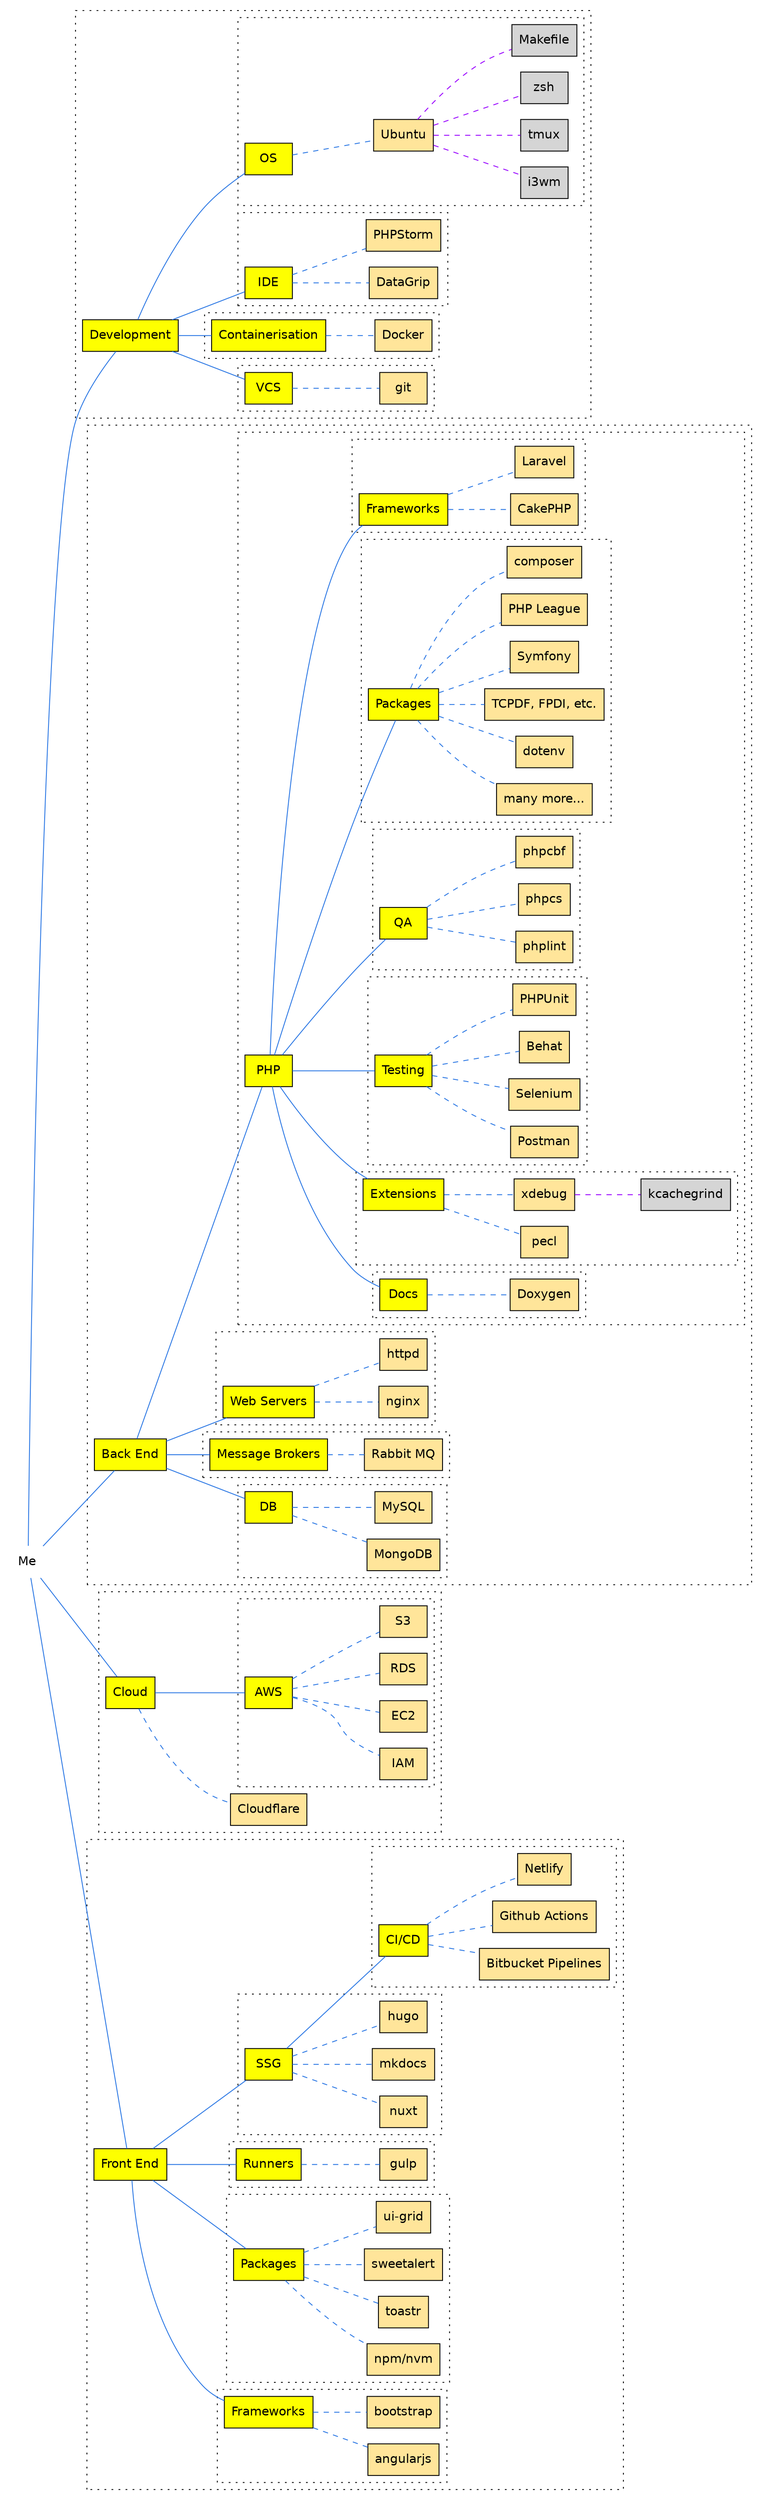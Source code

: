 digraph {
    rankdir=LR;

    me [label="Me" shape="none" fontname = "helvetica"];

    subgraph cluster_development {
        graph[style=dotted];
        dev_setup [label="Development" shape="box" style=filled, fillcolor="#feff00" fontname = "helvetica"];

        vcs [label="VCS" shape="box" style=filled, fillcolor="#feff00" fontname = "helvetica"];
        subgraph cluster_vcs {
            graph[style=dotted];
            git [label="git" shape="box" style=filled, fillcolor="#ffe59a" fontname = "helvetica" URL="https://git-scm.com"];

            vcs -> git [style=dashed, color="#2c78e4" arrowhead=none];
        }
        dev_setup -> vcs [color="#2c78e4" arrowhead=none];

        container [label="Containerisation" shape="box" style=filled, fillcolor="#feff00" fontname = "helvetica"];
        subgraph cluster_containerisation {
            graph[style=dotted];
            docker [label="Docker" shape="box" style=filled, fillcolor="#ffe59a" fontname = "helvetica" URL="https://www.docker.com"];

            container -> docker [style=dashed, color="#2c78e4" arrowhead=none];
        }
        dev_setup -> container [color="#2c78e4" arrowhead=none];

        ide [label="IDE" shape="box" style=filled, fillcolor="#feff00" fontname = "helvetica"];
        subgraph cluster_ide {
            graph[style=dotted];
            datagrip [label="DataGrip" shape="box" style=filled, fillcolor="#ffe59a" fontname = "helvetica" URL="https://www.jetbrains.com/datagrip/"];
            phpstorm [label="PHPStorm" shape="box" style=filled, fillcolor="#ffe59a" fontname = "helvetica" URL="https://www.jetbrains.com/phpstorm/"];

            ide -> datagrip [style=dashed, color="#2c78e4" arrowhead=none];
            ide -> phpstorm [style=dashed, color="#2c78e4" arrowhead=none];
        }
        dev_setup -> ide [color="#2c78e4" arrowhead=none];

        os [label="OS" shape="box" style=filled, fillcolor="#feff00" fontname = "helvetica"];
        subgraph cluster_os {
            graph[style=dotted];
            ubuntu [label="Ubuntu" shape="box" style=filled, fillcolor="#ffe59a" fontname = "helvetica" URL="https://regolith-linux.org"];
            i3wm [label="i3wm" shape="box" style=filled, fillcolor="#d5d5d5" fontname = "helvetica" URL="https://i3wm.org"];
            tmux [label="tmux" shape="box" style=filled, fillcolor="#d5d5d5" fontname = "helvetica" URL="https://github.com/tmux/tmux/wiki/Getting-Started"];
            zsh [label="zsh" shape="box" style=filled, fillcolor="#d5d5d5" fontname = "helvetica" URL="https://ohmyz.sh"];
            make [label="Makefile" shape="box" style=filled, fillcolor="#d5d5d5" fontname = "helvetica" URL="https://www.gnu.org/software/make/"];

            os -> ubuntu [style=dashed, color="#2c78e4" arrowhead=none];
            ubuntu -> i3wm [style=dashed, color="#9900ff" arrowhead=none];
            ubuntu -> tmux [style=dashed, color="#9900ff" arrowhead=none];
            ubuntu -> zsh [style=dashed, color="#9900ff" arrowhead=none];
            ubuntu -> make [style=dashed, color="#9900ff" arrowhead=none];
        }
        dev_setup -> os [color="#2c78e4" arrowhead=none];
    }
    me -> dev_setup [color="#2c78e4" arrowhead=none];

    subgraph cluster_back_end {
        graph[style=dotted];
        back_end [label="Back End" shape="box" style=filled, fillcolor="#feff00" fontname = "helvetica"];
        
        database [label="DB" shape="box" style=filled, fillcolor="#feff00" fontname = "helvetica"];
        subgraph cluster_database {
            graph[style=dotted];
            mongodb [label="MongoDB" shape="box" style=filled, fillcolor="#ffe59a" fontname = "helvetica" URL="https://www.mongodb.com"];
            mysql [label="MySQL" shape="box" style=filled, fillcolor="#ffe59a" fontname = "helvetica" URL="https://www.mysql.com"];

            database -> mongodb [style=dashed, color="#2c78e4" arrowhead=none];
            database -> mysql [style=dashed, color="#2c78e4" arrowhead=none];
        }
        back_end -> database  [color="#2c78e4" arrowhead=none];

        message_brokers [label="Message Brokers" shape="box" style=filled, fillcolor="#feff00" fontname = "helvetica"];
        subgraph cluster_message_brokers {
            graph[style=dotted];
            rabbitmq [label="Rabbit MQ" shape="box" style=filled, fillcolor="#ffe59a" fontname = "helvetica" URL="https://www.rabbitmq.com"];
            message_brokers -> rabbitmq [style=dashed, color="#2c78e4" arrowhead=none];
        }
        back_end -> message_brokers [color="#2c78e4" arrowhead=none];

        servers [label="Web Servers" shape="box" style=filled, fillcolor="#feff00" fontname = "helvetica"];
        subgraph cluster_servers {
            graph[style=dotted];
            nginx [label="nginx" shape="box" style=filled, fillcolor="#ffe59a" fontname = "helvetica" URL="https://www.nginx.com"];
            apache [label="httpd" shape="box" style=filled, fillcolor="#ffe59a" fontname = "helvetica" URL="https://httpd.apache.org"];

            servers -> nginx [style=dashed, color="#2c78e4" arrowhead=none];
            servers -> apache [style=dashed, color="#2c78e4" arrowhead=none];
        }
        back_end -> servers [color="#2c78e4" arrowhead=none];

        subgraph cluster_php {
            php [label="PHP" shape="box" style=filled, fillcolor="#feff00" fontname = "helvetica"];

            php_docs [label="Docs" shape="box" style=filled, fillcolor="#feff00" fontname = "helvetica"];
            subgraph cluster_php_docs {
                graph[style=dotted];
                doxygen [label="Doxygen" shape="box" style=filled, fillcolor="#ffe59a" fontname = "helvetica" URL="https://www.doxygen.nl/index.html"];

                php_docs -> doxygen [style=dashed, color="#2c78e4" arrowhead=none];
            }
            php -> php_docs [color="#2c78e4" arrowhead=none];

            php_ext [label="Extensions" shape="box" style=filled, fillcolor="#feff00" fontname = "helvetica"];
            subgraph cluster_php_ext {
                graph[style=dotted];
                pecl [label="pecl" shape="box" style=filled, fillcolor="#ffe59a" fontname = "helvetica" URL="https://pecl.php.net"];
                xdebug [label="xdebug" shape="box" style=filled, fillcolor="#ffe59a" fontname = "helvetica" URL="https://xdebug.org"];
                kcachegrind [label="kcachegrind" shape="box" style=filled, fillcolor="#d5d5d5" fontname = "helvetica" URL="https://kcachegrind.github.io/html/Home.html"];

                php_ext -> pecl [style=dashed, color="#2c78e4" arrowhead=none];
                php_ext -> xdebug [style=dashed, color="#2c78e4" arrowhead=none];
                xdebug -> kcachegrind [style=dashed, color="#9900ff" arrowhead=none];
            }
            php -> php_ext [color="#2c78e4" arrowhead=none];

            php_testing [label="Testing" shape="box" style=filled, fillcolor="#feff00" fontname = "helvetica"];
            subgraph cluster_php_testing {
                graph[style=dotted];
                postman [label="Postman" shape="box" style=filled, fillcolor="#ffe59a" fontname = "helvetica" URL="https://www.postman.com"];
                selenium [label="Selenium" shape="box" style=filled, fillcolor="#ffe59a" fontname = "helvetica" URL="https://www.selenium.dev/documentation/en/webdriver/"];
                behat [label="Behat" shape="box" style=filled, fillcolor="#ffe59a" fontname = "helvetica" URL="https://docs.behat.org/en/latest/"];
                phpunit [label="PHPUnit" shape="box" style=filled, fillcolor="#ffe59a" fontname = "helvetica" URL="https://phpunit.de"];

                php_testing -> phpunit [style=dashed, color="#2c78e4" arrowhead=none];
                php_testing -> behat [style=dashed, color="#2c78e4" arrowhead=none];
                php_testing -> selenium [style=dashed, color="#2c78e4" arrowhead=none];
                php_testing -> postman [style=dashed, color="#2c78e4" arrowhead=none];
            }
            php -> php_testing [color="#2c78e4" arrowhead=none];

            php_qa [label="QA" shape="box" style=filled, fillcolor="#feff00" fontname = "helvetica" URL="https://phpqa.io/index.html"];
            subgraph cluster_php_qa {
                graph[style=dotted];
                phplint [label="phplint" shape="box" style=filled, fillcolor="#ffe59a" fontname = "helvetica" URL="https://github.com/overtrue/phplint"];
                phpcs [label="phpcs" shape="box" style=filled, fillcolor="#ffe59a" fontname = "helvetica" URL="https://github.com/squizlabs/PHP_CodeSniffer"];
                phpcbf [label="phpcbf" shape="box" style=filled, fillcolor="#ffe59a" fontname = "helvetica" URL="https://github.com/squizlabs/PHP_CodeSniffer"];

                php_qa -> phplint [style=dashed, color="#2c78e4" arrowhead=none];
                php_qa -> phpcs [style=dashed, color="#2c78e4" arrowhead=none];
                php_qa -> phpcbf [style=dashed, color="#2c78e4" arrowhead=none];
            }
            php -> php_qa [color="#2c78e4" arrowhead=none];

            php_packages [label="Packages" shape="box" style=filled, fillcolor="#feff00" fontname = "helvetica"];
            subgraph cluster_php_packages {
                graph[style=dotted];
                more [label="many more..." shape="box" style=filled, fillcolor="#ffe59a" fontname = "helvetica"];
                dotenv [label="dotenv" shape="box" style=filled, fillcolor="#ffe59a" fontname = "helvetica" URL="https://packagist.org/packages/vlucas/phpdotenv"];
                tcpdf [label="TCPDF, FPDI, etc." shape="box" style=filled, fillcolor="#ffe59a" fontname = "helvetica" URL="https://packagist.org/packages/tecnickcom/tcpdf"];
                symfony [label="Symfony" shape="box" style=filled, fillcolor="#ffe59a" fontname = "helvetica" URL="https://symfony.com/components"];
                league [label="PHP League" shape="box" style=filled, fillcolor="#ffe59a" fontname = "helvetica" URL="https://thephpleague.com"];
                composer [label="composer" shape="box" style=filled, fillcolor="#ffe59a" fontname = "helvetica" URL="https://getcomposer.org"];

                php_packages -> more [style=dashed, color="#2c78e4" arrowhead=none];
                php_packages -> composer [style=dashed, color="#2c78e4" arrowhead=none];
                php_packages -> league [style=dashed, color="#2c78e4" arrowhead=none];
                php_packages -> symfony [style=dashed, color="#2c78e4" arrowhead=none];
                php_packages -> tcpdf [style=dashed, color="#2c78e4" arrowhead=none];
                php_packages -> dotenv [style=dashed, color="#2c78e4" arrowhead=none];
            }
            php -> php_packages [color="#2c78e4" arrowhead=none];

            php_frameworks [label="Frameworks" shape="box" style=filled, fillcolor="#feff00" fontname = "helvetica"];
            subgraph cluster_php_frameworks {
                graph[style=dotted];
                cakephp [label="CakePHP" shape="box" style=filled, fillcolor="#ffe59a" fontname = "helvetica" URL="https://cakephp.org"];
                laravel [label="Laravel" shape="box" style=filled, fillcolor="#ffe59a" fontname = "helvetica" URL="https://laravel.com"];

                php_frameworks -> cakephp [style=dashed, color="#2c78e4" arrowhead=none];
                php_frameworks -> laravel [style=dashed, color="#2c78e4" arrowhead=none];
            }
            php -> php_frameworks [color="#2c78e4" arrowhead=none];
        }

        back_end -> php  [color="#2c78e4" arrowhead=none];
    }
    me -> back_end [color="#2c78e4" arrowhead=none];

    subgraph cluster_cloud {
        graph[style=dotted];
        cloud [label="Cloud" shape="box" style=filled, fillcolor="#feff00" fontname = "helvetica"];

        cloudflare [label="Cloudflare" shape="box" style=filled, fillcolor="#ffe59a" fontname = "helvetica"];
        cloud -> cloudflare [style=dashed, color="#2c78e4" arrowhead=none];

        subgraph cluster_aws {
            graph[style=dotted];
            aws [label="AWS" shape="box" style=filled, fillcolor="#feff00" fontname = "helvetica" URL="https://aws.amazon.com"];
            iam [label="IAM" shape="box" style=filled, fillcolor="#ffe59a" fontname = "helvetica" URL="https://aws.amazon.com/iam/"];
            ec2 [label="EC2" shape="box" style=filled, fillcolor="#ffe59a" fontname = "helvetica" URL="https://aws.amazon.com/ec2/"];
            rds [label="RDS" shape="box" style=filled, fillcolor="#ffe59a" fontname = "helvetica" URL="https://aws.amazon.com/rds/"];
            s3 [label="S3" shape="box" style=filled, fillcolor="#ffe59a" fontname = "helvetica" URL="https://aws.amazon.com/s3/"];

            aws -> iam [style=dashed, color="#2c78e4" arrowhead=none];
            aws -> ec2 [style=dashed, color="#2c78e4" arrowhead=none];
            aws -> rds [style=dashed, color="#2c78e4" arrowhead=none];
            aws -> s3 [style=dashed, color="#2c78e4" arrowhead=none];
        }
        cloud -> aws [color="#2c78e4" arrowhead=none];

    }
    me -> cloud [color="#2c78e4" arrowhead=none];

    front_end [label="Front End" shape="box" style=filled, fillcolor="#feff00" fontname = "helvetica"];
    subgraph cluster_front_end {
        graph[style=dotted];
        front_end_frameworks [label="Frameworks" shape="box" style=filled, fillcolor="#feff00" fontname = "helvetica"];
        subgraph cluster_front_end_frameworks {
            graph[style=dotted];
            angularjs [label="angularjs" shape="box" style=filled, fillcolor="#ffe59a" fontname = "helvetica" URL="https://angularjs.org"];
            bootstrap [label="bootstrap" shape="box" style=filled, fillcolor="#ffe59a" fontname = "helvetica" URL="https://getbootstrap.com"];

            front_end_frameworks -> bootstrap [style=dashed, color="#2c78e4" arrowhead=none];
            front_end_frameworks -> angularjs [style=dashed, color="#2c78e4" arrowhead=none];
        }
        front_end -> front_end_frameworks  [color="#2c78e4" arrowhead=none];

        front_end_packages [label="Packages" shape="box" style=filled, fillcolor="#feff00" fontname = "helvetica"];
        subgraph cluster_front_end_packages {
            graph[style=dotted];
            npm [label="npm/nvm" shape="box" style=filled, fillcolor="#ffe59a" fontname = "helvetica" URL="https://www.npmjs.com"];
            toastr [label="toastr" shape="box" style=filled, fillcolor="#ffe59a" fontname = "helvetica" URL="https://www.npmjs.com/package/toastr"];
            sweetalert [label="sweetalert" shape="box" style=filled, fillcolor="#ffe59a" fontname = "helvetica" URL="https://www.npmjs.com/package/sweetalert2"];
            uigrid [label="ui-grid" shape="box" style=filled, fillcolor="#ffe59a" fontname = "helvetica" URL="http://ui-grid.info"];

            front_end_packages -> npm [style=dashed, color="#2c78e4" arrowhead=none];
            front_end_packages -> toastr [style=dashed, color="#2c78e4" arrowhead=none];
            front_end_packages -> sweetalert [style=dashed, color="#2c78e4" arrowhead=none];
            front_end_packages -> uigrid [style=dashed, color="#2c78e4" arrowhead=none];
        }
        front_end -> front_end_packages  [color="#2c78e4" arrowhead=none];

        front_end_runners [label="Runners" shape="box" style=filled, fillcolor="#feff00" fontname = "helvetica"];
        subgraph cluster_front_end_runners {
            gulp [label="gulp" shape="box" style=filled, fillcolor="#ffe59a" fontname = "helvetica" URL="https://gulpjs.com"];

            front_end_runners -> gulp [style=dashed, color="#2c78e4" arrowhead=none];
        }
        front_end -> front_end_runners [color="#2c78e4" arrowhead=none];

        front_end_ssg [label="SSG" shape="box" style=filled, fillcolor="#feff00" fontname = "helvetica"];
        subgraph cluster_front_end_ssg {
            graph[style=dotted];
            nuxt [label="nuxt" shape="box" style=filled, fillcolor="#ffe59a" fontname = "helvetica" URL="https://nuxtjs.org"];
            mkdocs [label="mkdocs" shape="box" style=filled, fillcolor="#ffe59a" fontname = "helvetica" URL="https://www.mkdocs.org"];
            hugo [label="hugo" shape="box" style=filled, fillcolor="#ffe59a" fontname = "helvetica" URL="https://gohugo.io"];

            front_end_ssg -> mkdocs [style=dashed, color="#2c78e4" arrowhead=none];
            front_end_ssg -> nuxt [style=dashed, color="#2c78e4" arrowhead=none];
            front_end_ssg -> hugo [style=dashed, color="#2c78e4" arrowhead=none];
        }
        front_end -> front_end_ssg  [color="#2c78e4" arrowhead=none];

        front_end_ci_cd [label="CI/CD" shape="box" style=filled, fillcolor="#feff00" fontname = "helvetica"];
        subgraph cluster_front_end_ci_cd {
            graph[style=dotted];
            bitbucket_pipelines [label="Bitbucket Pipelines" shape="box" style=filled, fillcolor="#ffe59a" fontname = "helvetica" URL="https://bitbucket.org/product/features/pipelines"];
            github_actions [label="Github Actions" shape="box" style=filled, fillcolor="#ffe59a" fontname = "helvetica" URL="https://github.com/features/actions"];
            netlify [label="Netlify" shape="box" style=filled, fillcolor="#ffe59a" fontname = "helvetica" URL="https://www.netlify.com"];

            front_end_ci_cd -> netlify [style=dashed, color="#2c78e4" arrowhead=none];
            front_end_ci_cd -> github_actions [style=dashed, color="#2c78e4" arrowhead=none];
            front_end_ci_cd -> bitbucket_pipelines [style=dashed, color="#2c78e4" arrowhead=none];
        }
        front_end_ssg -> front_end_ci_cd  [color="#2c78e4" arrowhead=none];
    }

    me -> front_end [color="#2c78e4"  arrowhead=none];
}
